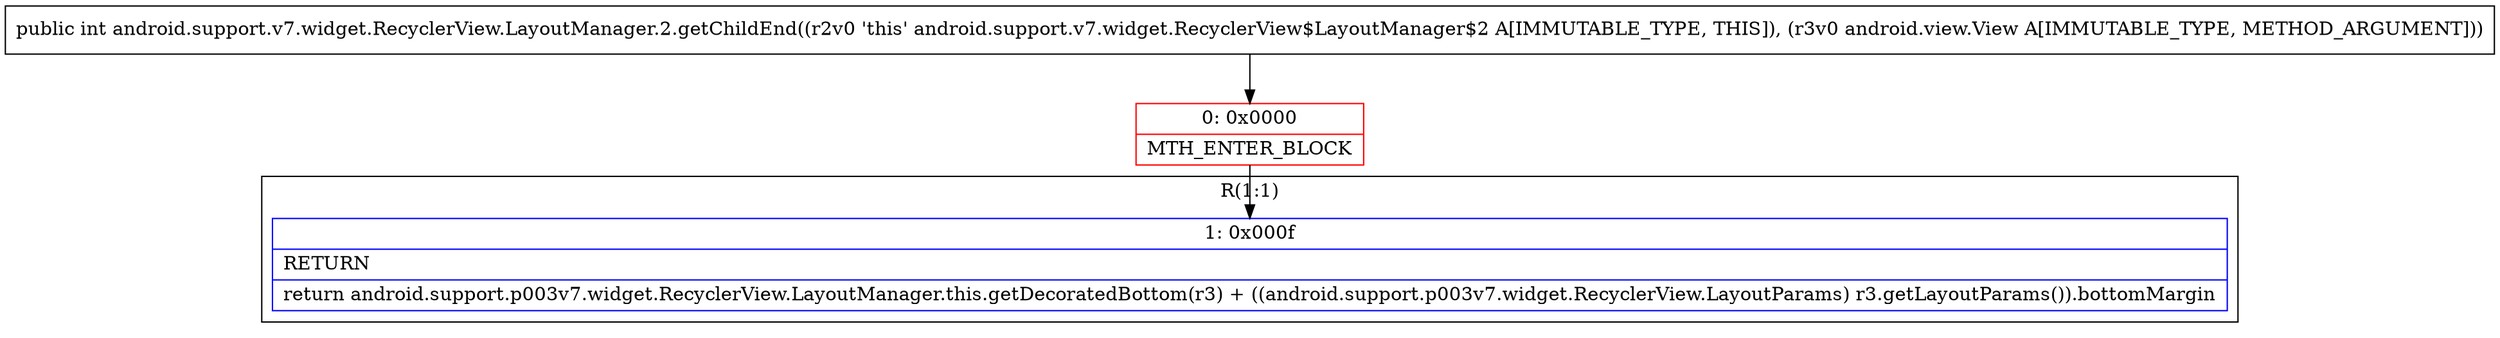 digraph "CFG forandroid.support.v7.widget.RecyclerView.LayoutManager.2.getChildEnd(Landroid\/view\/View;)I" {
subgraph cluster_Region_1873340205 {
label = "R(1:1)";
node [shape=record,color=blue];
Node_1 [shape=record,label="{1\:\ 0x000f|RETURN\l|return android.support.p003v7.widget.RecyclerView.LayoutManager.this.getDecoratedBottom(r3) + ((android.support.p003v7.widget.RecyclerView.LayoutParams) r3.getLayoutParams()).bottomMargin\l}"];
}
Node_0 [shape=record,color=red,label="{0\:\ 0x0000|MTH_ENTER_BLOCK\l}"];
MethodNode[shape=record,label="{public int android.support.v7.widget.RecyclerView.LayoutManager.2.getChildEnd((r2v0 'this' android.support.v7.widget.RecyclerView$LayoutManager$2 A[IMMUTABLE_TYPE, THIS]), (r3v0 android.view.View A[IMMUTABLE_TYPE, METHOD_ARGUMENT])) }"];
MethodNode -> Node_0;
Node_0 -> Node_1;
}

